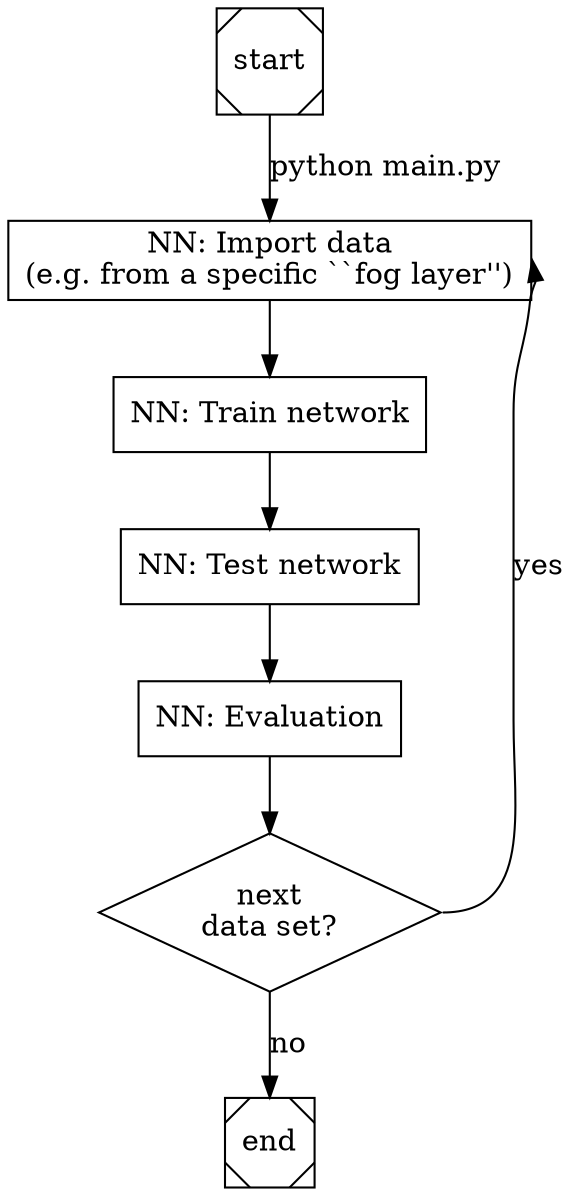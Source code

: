 digraph G {
	//graph[splines=ortho]
	rankdir="TB"
	
	edge[weight=2];
	a0 [label="NN: Import data\n(e.g. from a specific ``fog layer'')"];
	a1 [label="NN: Train network"];
	a2 [label="NN: Test network"]
	a21[label="NN: Evaluation"]
	a3 [label="next\ndata set\?"];
	
	start -> a0 [label="python main.py"];
	a0 -> a1;
	a1 -> a2;
	a2 -> a21
	a21 -> a3;
	a3 -> end [label="no"];

	start [shape=Msquare];
	a0 [shape = rectangle];
	a1 [shape = rectangle];
	a2 [shape = rectangle];
	a21 [shape = rectangle];
	a3 [shape = diamond];
	end [shape=Msquare];

	edge[weight=1];
	a3 -> a0 [label="yes", tailport=e, headport=e];
}
